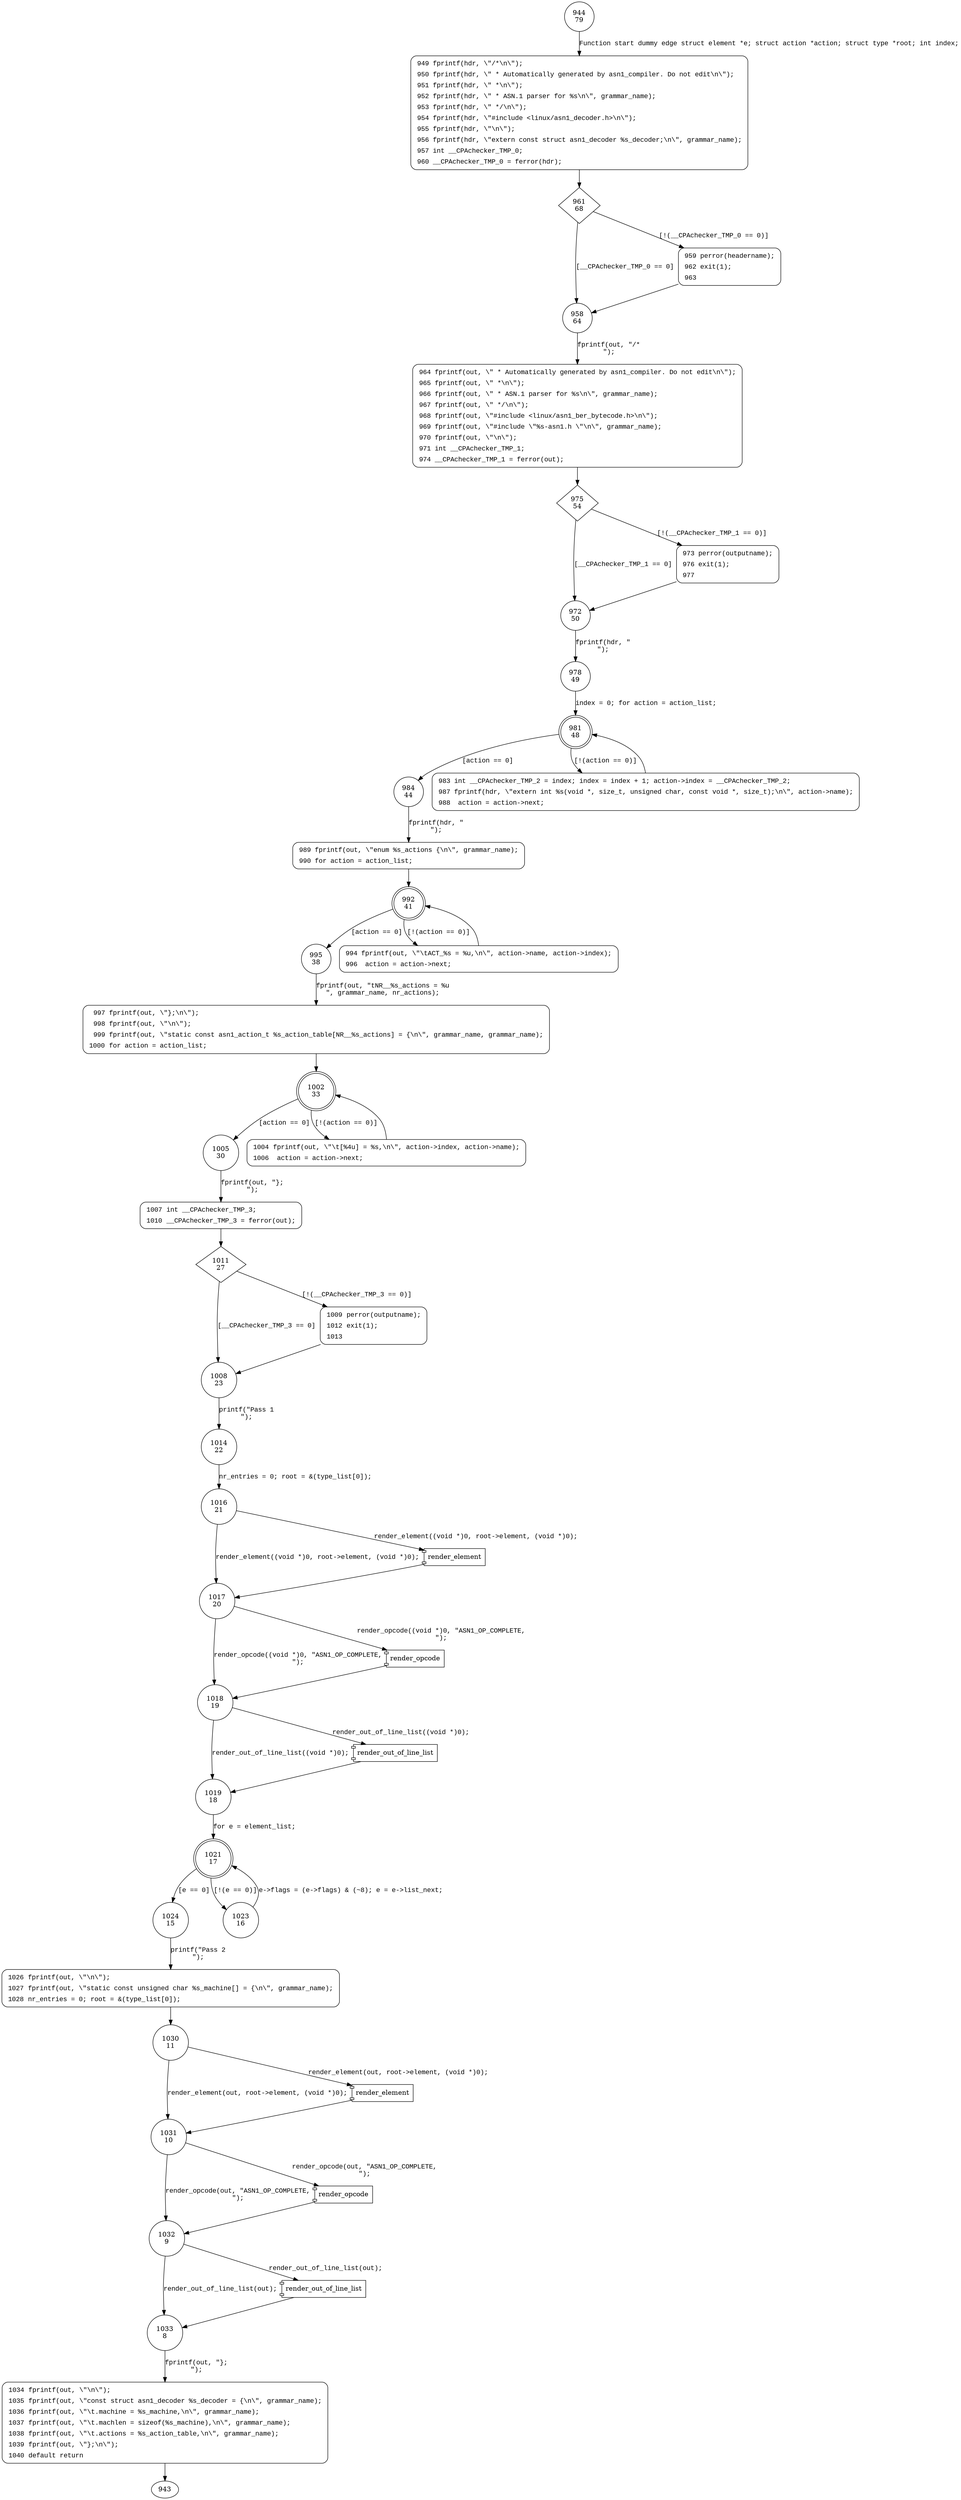 digraph render {
944 [shape="circle" label="944\n79"]
949 [shape="circle" label="949\n78"]
961 [shape="diamond" label="961\n68"]
958 [shape="circle" label="958\n64"]
959 [shape="circle" label="959\n67"]
964 [shape="circle" label="964\n63"]
975 [shape="diamond" label="975\n54"]
972 [shape="circle" label="972\n50"]
973 [shape="circle" label="973\n53"]
978 [shape="circle" label="978\n49"]
981 [shape="doublecircle" label="981\n48"]
984 [shape="circle" label="984\n44"]
983 [shape="circle" label="983\n47"]
989 [shape="circle" label="989\n43"]
992 [shape="doublecircle" label="992\n41"]
995 [shape="circle" label="995\n38"]
994 [shape="circle" label="994\n40"]
997 [shape="circle" label="997\n37"]
1002 [shape="doublecircle" label="1002\n33"]
1005 [shape="circle" label="1005\n30"]
1004 [shape="circle" label="1004\n32"]
1007 [shape="circle" label="1007\n29"]
1011 [shape="diamond" label="1011\n27"]
1008 [shape="circle" label="1008\n23"]
1009 [shape="circle" label="1009\n26"]
1014 [shape="circle" label="1014\n22"]
1016 [shape="circle" label="1016\n21"]
1017 [shape="circle" label="1017\n20"]
1018 [shape="circle" label="1018\n19"]
1019 [shape="circle" label="1019\n18"]
1021 [shape="doublecircle" label="1021\n17"]
1024 [shape="circle" label="1024\n15"]
1023 [shape="circle" label="1023\n16"]
1026 [shape="circle" label="1026\n14"]
1030 [shape="circle" label="1030\n11"]
1031 [shape="circle" label="1031\n10"]
1032 [shape="circle" label="1032\n9"]
1033 [shape="circle" label="1033\n8"]
1034 [shape="circle" label="1034\n7"]
949 [style="filled,bold" penwidth="1" fillcolor="white" fontname="Courier New" shape="Mrecord" label=<<table border="0" cellborder="0" cellpadding="3" bgcolor="white"><tr><td align="right">949</td><td align="left">fprintf(hdr, \"/*\n\");</td></tr><tr><td align="right">950</td><td align="left">fprintf(hdr, \" * Automatically generated by asn1_compiler. Do not edit\n\");</td></tr><tr><td align="right">951</td><td align="left">fprintf(hdr, \" *\n\");</td></tr><tr><td align="right">952</td><td align="left">fprintf(hdr, \" * ASN.1 parser for %s\n\", grammar_name);</td></tr><tr><td align="right">953</td><td align="left">fprintf(hdr, \" */\n\");</td></tr><tr><td align="right">954</td><td align="left">fprintf(hdr, \"#include &lt;linux/asn1_decoder.h&gt;\n\");</td></tr><tr><td align="right">955</td><td align="left">fprintf(hdr, \"\n\");</td></tr><tr><td align="right">956</td><td align="left">fprintf(hdr, \"extern const struct asn1_decoder %s_decoder;\n\", grammar_name);</td></tr><tr><td align="right">957</td><td align="left">int __CPAchecker_TMP_0;</td></tr><tr><td align="right">960</td><td align="left">__CPAchecker_TMP_0 = ferror(hdr);</td></tr></table>>]
949 -> 961[label=""]
959 [style="filled,bold" penwidth="1" fillcolor="white" fontname="Courier New" shape="Mrecord" label=<<table border="0" cellborder="0" cellpadding="3" bgcolor="white"><tr><td align="right">959</td><td align="left">perror(headername);</td></tr><tr><td align="right">962</td><td align="left">exit(1);</td></tr><tr><td align="right">963</td><td align="left"></td></tr></table>>]
959 -> 958[label=""]
964 [style="filled,bold" penwidth="1" fillcolor="white" fontname="Courier New" shape="Mrecord" label=<<table border="0" cellborder="0" cellpadding="3" bgcolor="white"><tr><td align="right">964</td><td align="left">fprintf(out, \" * Automatically generated by asn1_compiler. Do not edit\n\");</td></tr><tr><td align="right">965</td><td align="left">fprintf(out, \" *\n\");</td></tr><tr><td align="right">966</td><td align="left">fprintf(out, \" * ASN.1 parser for %s\n\", grammar_name);</td></tr><tr><td align="right">967</td><td align="left">fprintf(out, \" */\n\");</td></tr><tr><td align="right">968</td><td align="left">fprintf(out, \"#include &lt;linux/asn1_ber_bytecode.h&gt;\n\");</td></tr><tr><td align="right">969</td><td align="left">fprintf(out, \"#include \"%s-asn1.h \"\n\", grammar_name);</td></tr><tr><td align="right">970</td><td align="left">fprintf(out, \"\n\");</td></tr><tr><td align="right">971</td><td align="left">int __CPAchecker_TMP_1;</td></tr><tr><td align="right">974</td><td align="left">__CPAchecker_TMP_1 = ferror(out);</td></tr></table>>]
964 -> 975[label=""]
973 [style="filled,bold" penwidth="1" fillcolor="white" fontname="Courier New" shape="Mrecord" label=<<table border="0" cellborder="0" cellpadding="3" bgcolor="white"><tr><td align="right">973</td><td align="left">perror(outputname);</td></tr><tr><td align="right">976</td><td align="left">exit(1);</td></tr><tr><td align="right">977</td><td align="left"></td></tr></table>>]
973 -> 972[label=""]
983 [style="filled,bold" penwidth="1" fillcolor="white" fontname="Courier New" shape="Mrecord" label=<<table border="0" cellborder="0" cellpadding="3" bgcolor="white"><tr><td align="right">983</td><td align="left">int __CPAchecker_TMP_2 = index; index = index + 1; action-&gt;index = __CPAchecker_TMP_2;</td></tr><tr><td align="right">987</td><td align="left">fprintf(hdr, \"extern int %s(void *, size_t, unsigned char, const void *, size_t);\n\", action-&gt;name);</td></tr><tr><td align="right">988</td><td align="left"> action = action-&gt;next;</td></tr></table>>]
983 -> 981[label=""]
989 [style="filled,bold" penwidth="1" fillcolor="white" fontname="Courier New" shape="Mrecord" label=<<table border="0" cellborder="0" cellpadding="3" bgcolor="white"><tr><td align="right">989</td><td align="left">fprintf(out, \"enum %s_actions &#123;\n\", grammar_name);</td></tr><tr><td align="right">990</td><td align="left">for action = action_list;</td></tr></table>>]
989 -> 992[label=""]
994 [style="filled,bold" penwidth="1" fillcolor="white" fontname="Courier New" shape="Mrecord" label=<<table border="0" cellborder="0" cellpadding="3" bgcolor="white"><tr><td align="right">994</td><td align="left">fprintf(out, \"\tACT_%s = %u,\n\", action-&gt;name, action-&gt;index);</td></tr><tr><td align="right">996</td><td align="left"> action = action-&gt;next;</td></tr></table>>]
994 -> 992[label=""]
997 [style="filled,bold" penwidth="1" fillcolor="white" fontname="Courier New" shape="Mrecord" label=<<table border="0" cellborder="0" cellpadding="3" bgcolor="white"><tr><td align="right">997</td><td align="left">fprintf(out, \"&#125;;\n\");</td></tr><tr><td align="right">998</td><td align="left">fprintf(out, \"\n\");</td></tr><tr><td align="right">999</td><td align="left">fprintf(out, \"static const asn1_action_t %s_action_table[NR__%s_actions] = &#123;\n\", grammar_name, grammar_name);</td></tr><tr><td align="right">1000</td><td align="left">for action = action_list;</td></tr></table>>]
997 -> 1002[label=""]
1004 [style="filled,bold" penwidth="1" fillcolor="white" fontname="Courier New" shape="Mrecord" label=<<table border="0" cellborder="0" cellpadding="3" bgcolor="white"><tr><td align="right">1004</td><td align="left">fprintf(out, \"\t[%4u] = %s,\n\", action-&gt;index, action-&gt;name);</td></tr><tr><td align="right">1006</td><td align="left"> action = action-&gt;next;</td></tr></table>>]
1004 -> 1002[label=""]
1007 [style="filled,bold" penwidth="1" fillcolor="white" fontname="Courier New" shape="Mrecord" label=<<table border="0" cellborder="0" cellpadding="3" bgcolor="white"><tr><td align="right">1007</td><td align="left">int __CPAchecker_TMP_3;</td></tr><tr><td align="right">1010</td><td align="left">__CPAchecker_TMP_3 = ferror(out);</td></tr></table>>]
1007 -> 1011[label=""]
1009 [style="filled,bold" penwidth="1" fillcolor="white" fontname="Courier New" shape="Mrecord" label=<<table border="0" cellborder="0" cellpadding="3" bgcolor="white"><tr><td align="right">1009</td><td align="left">perror(outputname);</td></tr><tr><td align="right">1012</td><td align="left">exit(1);</td></tr><tr><td align="right">1013</td><td align="left"></td></tr></table>>]
1009 -> 1008[label=""]
1026 [style="filled,bold" penwidth="1" fillcolor="white" fontname="Courier New" shape="Mrecord" label=<<table border="0" cellborder="0" cellpadding="3" bgcolor="white"><tr><td align="right">1026</td><td align="left">fprintf(out, \"\n\");</td></tr><tr><td align="right">1027</td><td align="left">fprintf(out, \"static const unsigned char %s_machine[] = &#123;\n\", grammar_name);</td></tr><tr><td align="right">1028</td><td align="left">nr_entries = 0; root = &amp;(type_list[0]);</td></tr></table>>]
1026 -> 1030[label=""]
1034 [style="filled,bold" penwidth="1" fillcolor="white" fontname="Courier New" shape="Mrecord" label=<<table border="0" cellborder="0" cellpadding="3" bgcolor="white"><tr><td align="right">1034</td><td align="left">fprintf(out, \"\n\");</td></tr><tr><td align="right">1035</td><td align="left">fprintf(out, \"const struct asn1_decoder %s_decoder = &#123;\n\", grammar_name);</td></tr><tr><td align="right">1036</td><td align="left">fprintf(out, \"\t.machine = %s_machine,\n\", grammar_name);</td></tr><tr><td align="right">1037</td><td align="left">fprintf(out, \"\t.machlen = sizeof(%s_machine),\n\", grammar_name);</td></tr><tr><td align="right">1038</td><td align="left">fprintf(out, \"\t.actions = %s_action_table,\n\", grammar_name);</td></tr><tr><td align="right">1039</td><td align="left">fprintf(out, \"&#125;;\n\");</td></tr><tr><td align="right">1040</td><td align="left">default return</td></tr></table>>]
1034 -> 943[label=""]
944 -> 949 [label="Function start dummy edge struct element *e; struct action *action; struct type *root; int index;" fontname="Courier New"]
961 -> 958 [label="[__CPAchecker_TMP_0 == 0]" fontname="Courier New"]
961 -> 959 [label="[!(__CPAchecker_TMP_0 == 0)]" fontname="Courier New"]
958 -> 964 [label="fprintf(out, \"/*\n\");" fontname="Courier New"]
975 -> 972 [label="[__CPAchecker_TMP_1 == 0]" fontname="Courier New"]
975 -> 973 [label="[!(__CPAchecker_TMP_1 == 0)]" fontname="Courier New"]
972 -> 978 [label="fprintf(hdr, \"\n\");" fontname="Courier New"]
981 -> 984 [label="[action == 0]" fontname="Courier New"]
981 -> 983 [label="[!(action == 0)]" fontname="Courier New"]
984 -> 989 [label="fprintf(hdr, \"\n\");" fontname="Courier New"]
992 -> 995 [label="[action == 0]" fontname="Courier New"]
992 -> 994 [label="[!(action == 0)]" fontname="Courier New"]
995 -> 997 [label="fprintf(out, \"\tNR__%s_actions = %u\n\", grammar_name, nr_actions);" fontname="Courier New"]
1002 -> 1005 [label="[action == 0]" fontname="Courier New"]
1002 -> 1004 [label="[!(action == 0)]" fontname="Courier New"]
1005 -> 1007 [label="fprintf(out, \"};\n\");" fontname="Courier New"]
1011 -> 1008 [label="[__CPAchecker_TMP_3 == 0]" fontname="Courier New"]
1011 -> 1009 [label="[!(__CPAchecker_TMP_3 == 0)]" fontname="Courier New"]
1008 -> 1014 [label="printf(\"Pass 1\n\");" fontname="Courier New"]
100013 [shape="component" label="render_element"]
1016 -> 100013 [label="render_element((void *)0, root->element, (void *)0);" fontname="Courier New"]
100013 -> 1017 [label="" fontname="Courier New"]
1016 -> 1017 [label="render_element((void *)0, root->element, (void *)0);" fontname="Courier New"]
100014 [shape="component" label="render_opcode"]
1017 -> 100014 [label="render_opcode((void *)0, \"ASN1_OP_COMPLETE,\n\");" fontname="Courier New"]
100014 -> 1018 [label="" fontname="Courier New"]
1017 -> 1018 [label="render_opcode((void *)0, \"ASN1_OP_COMPLETE,\n\");" fontname="Courier New"]
100015 [shape="component" label="render_out_of_line_list"]
1018 -> 100015 [label="render_out_of_line_list((void *)0);" fontname="Courier New"]
100015 -> 1019 [label="" fontname="Courier New"]
1018 -> 1019 [label="render_out_of_line_list((void *)0);" fontname="Courier New"]
1019 -> 1021 [label="for e = element_list;" fontname="Courier New"]
1021 -> 1024 [label="[e == 0]" fontname="Courier New"]
1021 -> 1023 [label="[!(e == 0)]" fontname="Courier New"]
1024 -> 1026 [label="printf(\"Pass 2\n\");" fontname="Courier New"]
100016 [shape="component" label="render_element"]
1030 -> 100016 [label="render_element(out, root->element, (void *)0);" fontname="Courier New"]
100016 -> 1031 [label="" fontname="Courier New"]
1030 -> 1031 [label="render_element(out, root->element, (void *)0);" fontname="Courier New"]
100017 [shape="component" label="render_opcode"]
1031 -> 100017 [label="render_opcode(out, \"ASN1_OP_COMPLETE,\n\");" fontname="Courier New"]
100017 -> 1032 [label="" fontname="Courier New"]
1031 -> 1032 [label="render_opcode(out, \"ASN1_OP_COMPLETE,\n\");" fontname="Courier New"]
100018 [shape="component" label="render_out_of_line_list"]
1032 -> 100018 [label="render_out_of_line_list(out);" fontname="Courier New"]
100018 -> 1033 [label="" fontname="Courier New"]
1032 -> 1033 [label="render_out_of_line_list(out);" fontname="Courier New"]
1033 -> 1034 [label="fprintf(out, \"};\n\");" fontname="Courier New"]
978 -> 981 [label="index = 0; for action = action_list;" fontname="Courier New"]
1014 -> 1016 [label="nr_entries = 0; root = &(type_list[0]);" fontname="Courier New"]
1023 -> 1021 [label="e->flags = (e->flags) & (~8); e = e->list_next;" fontname="Courier New"]
}
